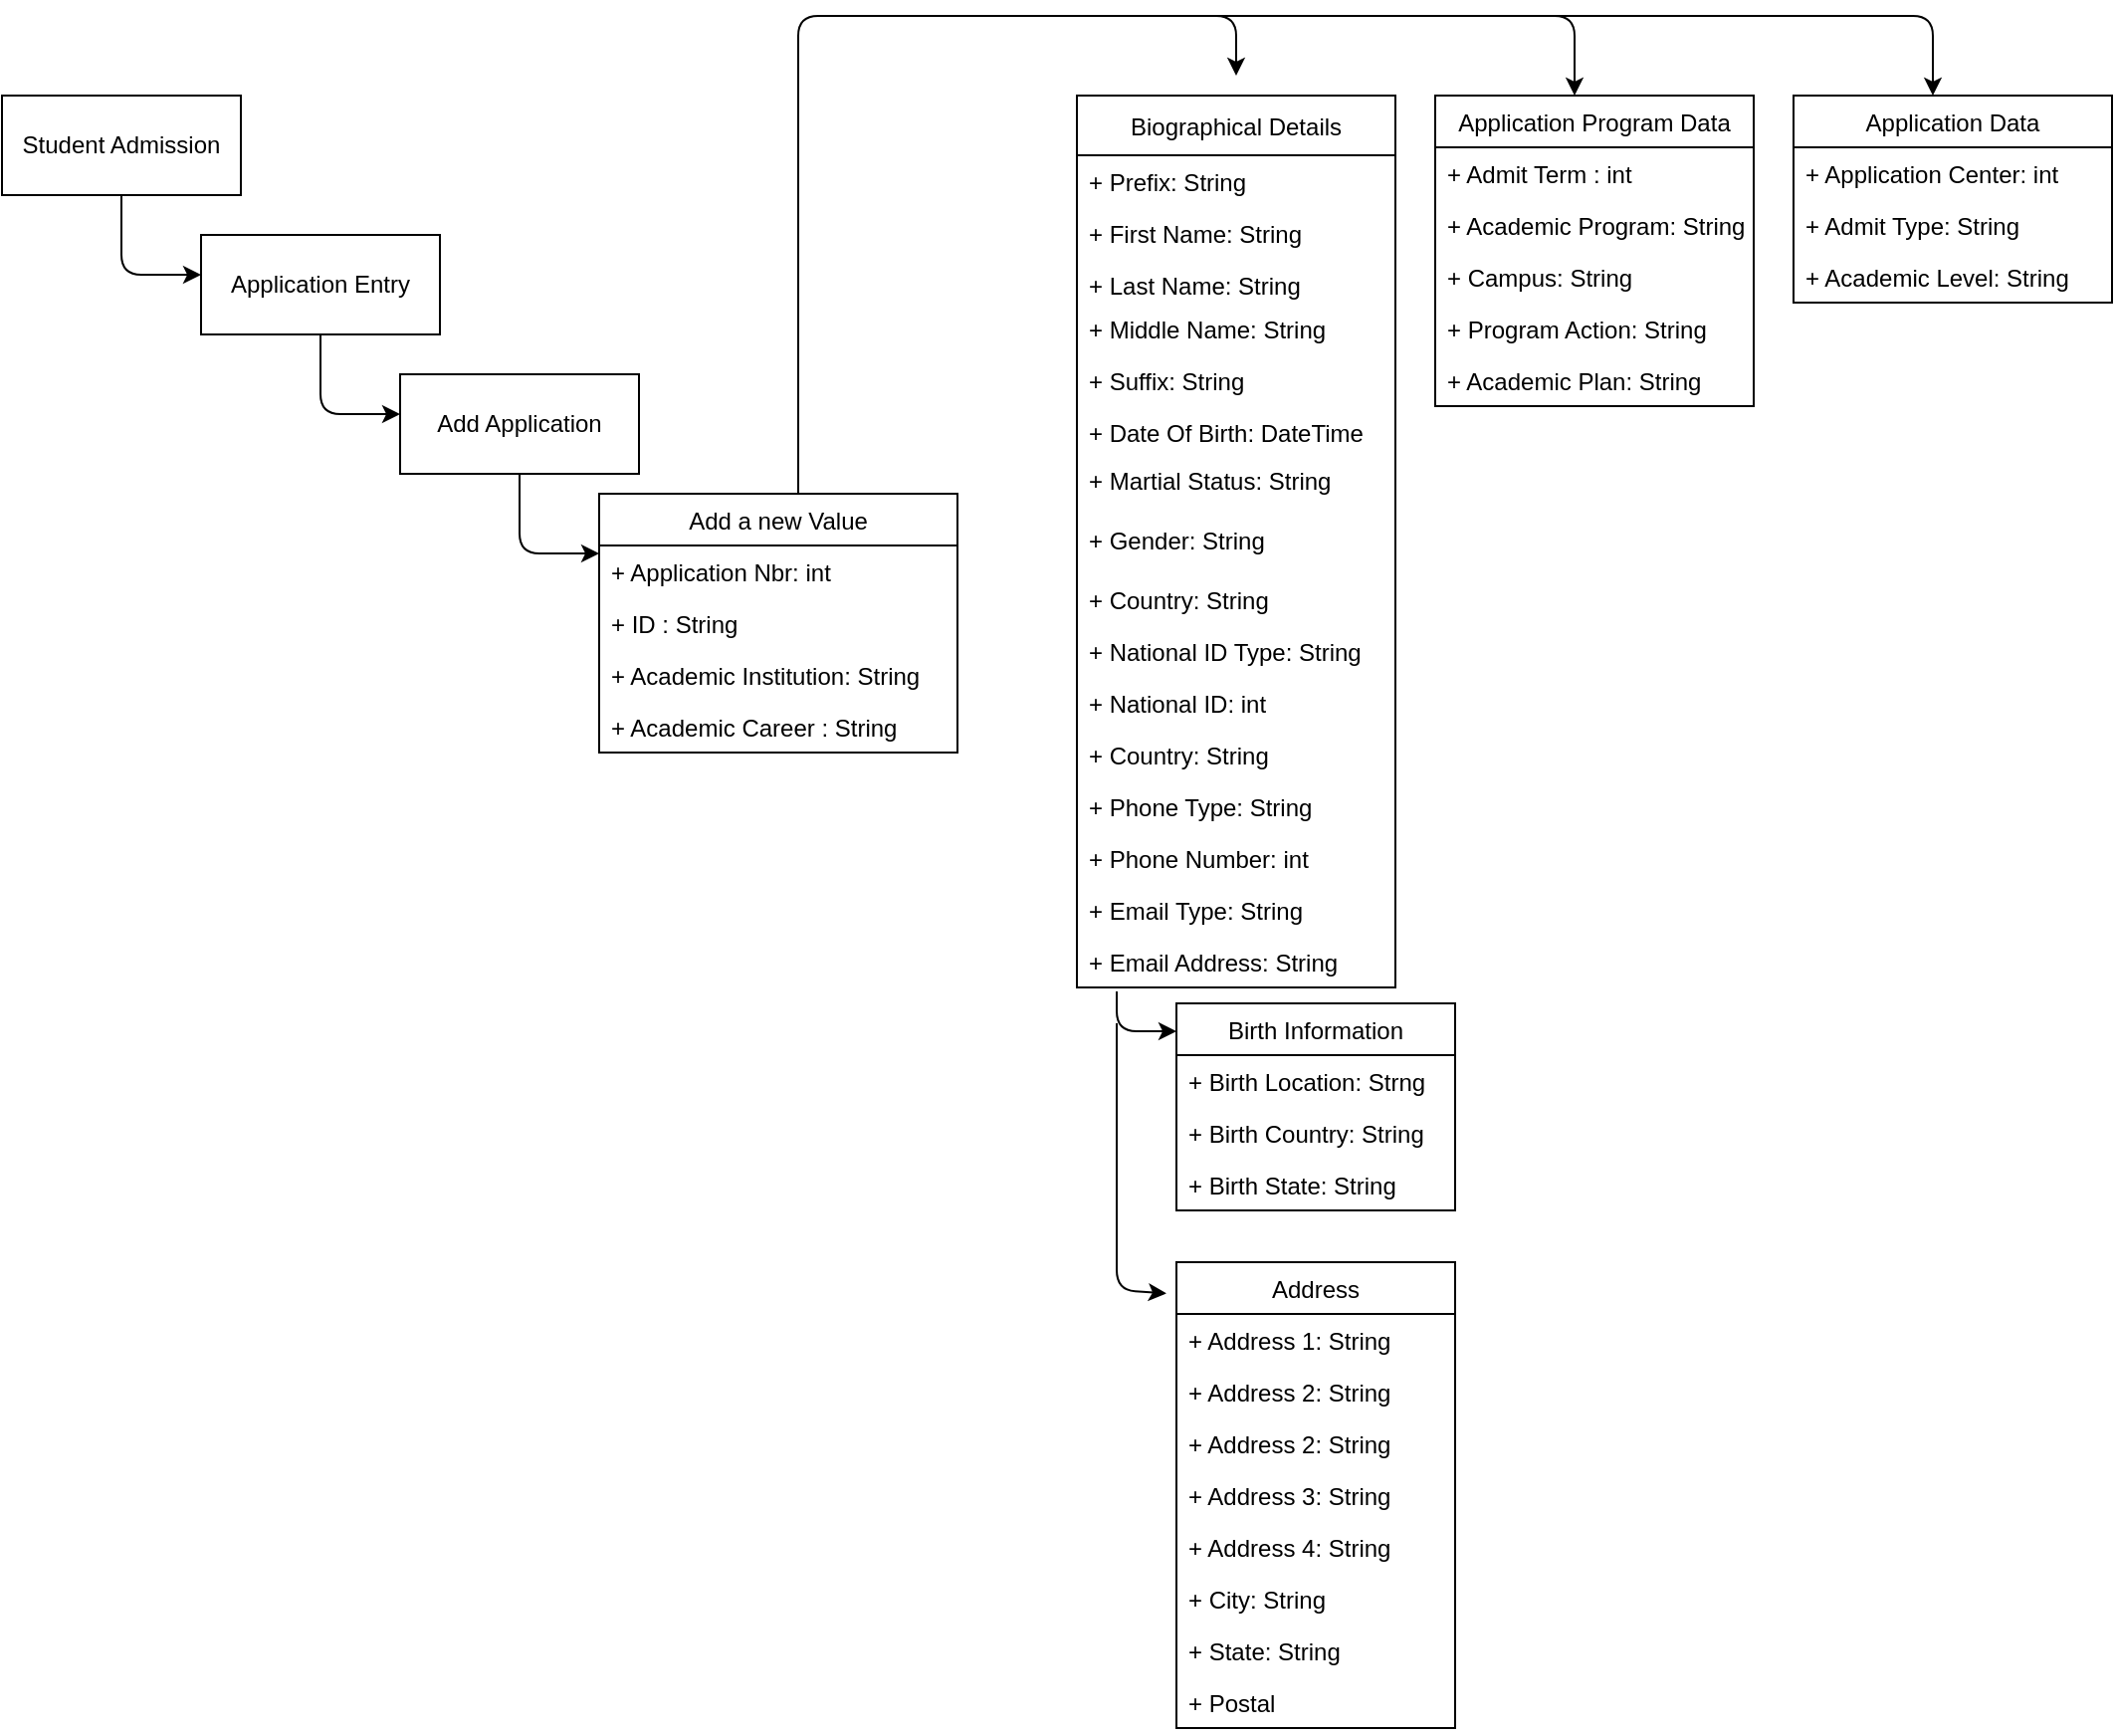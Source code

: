 <mxfile version="13.7.3" type="github"><diagram id="Xkr1ojVR8jTouUEQAdM9" name="Page-1"><mxGraphModel dx="862" dy="1582" grid="1" gridSize="10" guides="1" tooltips="1" connect="1" arrows="1" fold="1" page="1" pageScale="1" pageWidth="850" pageHeight="1100" math="0" shadow="0"><root><mxCell id="0"/><mxCell id="1" parent="0"/><mxCell id="yJipTLfowuC2AWkGN2Az-1" value="Student Admission" style="rounded=0;whiteSpace=wrap;html=1;" vertex="1" parent="1"><mxGeometry x="20" y="-440" width="120" height="50" as="geometry"/></mxCell><mxCell id="yJipTLfowuC2AWkGN2Az-3" value="" style="endArrow=classic;html=1;exitX=0.5;exitY=1;exitDx=0;exitDy=0;" edge="1" parent="1" source="yJipTLfowuC2AWkGN2Az-1"><mxGeometry width="50" height="50" relative="1" as="geometry"><mxPoint x="80" y="-330" as="sourcePoint"/><mxPoint x="120" y="-350" as="targetPoint"/><Array as="points"><mxPoint x="80" y="-350"/></Array></mxGeometry></mxCell><mxCell id="yJipTLfowuC2AWkGN2Az-4" value="Application Entry" style="rounded=0;whiteSpace=wrap;html=1;" vertex="1" parent="1"><mxGeometry x="120" y="-370" width="120" height="50" as="geometry"/></mxCell><mxCell id="yJipTLfowuC2AWkGN2Az-5" value="" style="endArrow=classic;html=1;exitX=0.5;exitY=1;exitDx=0;exitDy=0;" edge="1" parent="1"><mxGeometry width="50" height="50" relative="1" as="geometry"><mxPoint x="180" y="-320" as="sourcePoint"/><mxPoint x="220" y="-280" as="targetPoint"/><Array as="points"><mxPoint x="180" y="-280"/></Array></mxGeometry></mxCell><mxCell id="yJipTLfowuC2AWkGN2Az-7" value="Add Application" style="rounded=0;whiteSpace=wrap;html=1;" vertex="1" parent="1"><mxGeometry x="220" y="-300" width="120" height="50" as="geometry"/></mxCell><mxCell id="yJipTLfowuC2AWkGN2Az-8" value="" style="endArrow=classic;html=1;exitX=0.5;exitY=1;exitDx=0;exitDy=0;" edge="1" parent="1"><mxGeometry width="50" height="50" relative="1" as="geometry"><mxPoint x="280" y="-250" as="sourcePoint"/><mxPoint x="320" y="-210" as="targetPoint"/><Array as="points"><mxPoint x="280" y="-210"/></Array></mxGeometry></mxCell><mxCell id="yJipTLfowuC2AWkGN2Az-13" value="Add a new Value" style="swimlane;fontStyle=0;childLayout=stackLayout;horizontal=1;startSize=26;fillColor=none;horizontalStack=0;resizeParent=1;resizeParentMax=0;resizeLast=0;collapsible=1;marginBottom=0;" vertex="1" parent="1"><mxGeometry x="320" y="-240" width="180" height="130" as="geometry"/></mxCell><mxCell id="yJipTLfowuC2AWkGN2Az-14" value="+ Application Nbr: int" style="text;strokeColor=none;fillColor=none;align=left;verticalAlign=top;spacingLeft=4;spacingRight=4;overflow=hidden;rotatable=0;points=[[0,0.5],[1,0.5]];portConstraint=eastwest;" vertex="1" parent="yJipTLfowuC2AWkGN2Az-13"><mxGeometry y="26" width="180" height="26" as="geometry"/></mxCell><mxCell id="yJipTLfowuC2AWkGN2Az-15" value="+ ID : String" style="text;strokeColor=none;fillColor=none;align=left;verticalAlign=top;spacingLeft=4;spacingRight=4;overflow=hidden;rotatable=0;points=[[0,0.5],[1,0.5]];portConstraint=eastwest;" vertex="1" parent="yJipTLfowuC2AWkGN2Az-13"><mxGeometry y="52" width="180" height="26" as="geometry"/></mxCell><mxCell id="yJipTLfowuC2AWkGN2Az-16" value="+ Academic Institution: String" style="text;strokeColor=none;fillColor=none;align=left;verticalAlign=top;spacingLeft=4;spacingRight=4;overflow=hidden;rotatable=0;points=[[0,0.5],[1,0.5]];portConstraint=eastwest;" vertex="1" parent="yJipTLfowuC2AWkGN2Az-13"><mxGeometry y="78" width="180" height="26" as="geometry"/></mxCell><mxCell id="yJipTLfowuC2AWkGN2Az-17" value="+ Academic Career : String" style="text;strokeColor=none;fillColor=none;align=left;verticalAlign=top;spacingLeft=4;spacingRight=4;overflow=hidden;rotatable=0;points=[[0,0.5],[1,0.5]];portConstraint=eastwest;" vertex="1" parent="yJipTLfowuC2AWkGN2Az-13"><mxGeometry y="104" width="180" height="26" as="geometry"/></mxCell><mxCell id="yJipTLfowuC2AWkGN2Az-19" value="Biographical Details" style="swimlane;fontStyle=0;childLayout=stackLayout;horizontal=1;startSize=30;fillColor=none;horizontalStack=0;resizeParent=1;resizeParentMax=0;resizeLast=0;collapsible=1;marginBottom=0;" vertex="1" parent="1"><mxGeometry x="560" y="-440" width="160" height="448" as="geometry"/></mxCell><mxCell id="yJipTLfowuC2AWkGN2Az-20" value="+ Prefix: String" style="text;strokeColor=none;fillColor=none;align=left;verticalAlign=top;spacingLeft=4;spacingRight=4;overflow=hidden;rotatable=0;points=[[0,0.5],[1,0.5]];portConstraint=eastwest;" vertex="1" parent="yJipTLfowuC2AWkGN2Az-19"><mxGeometry y="30" width="160" height="26" as="geometry"/></mxCell><mxCell id="yJipTLfowuC2AWkGN2Az-21" value="+ First Name: String" style="text;strokeColor=none;fillColor=none;align=left;verticalAlign=top;spacingLeft=4;spacingRight=4;overflow=hidden;rotatable=0;points=[[0,0.5],[1,0.5]];portConstraint=eastwest;" vertex="1" parent="yJipTLfowuC2AWkGN2Az-19"><mxGeometry y="56" width="160" height="26" as="geometry"/></mxCell><mxCell id="yJipTLfowuC2AWkGN2Az-36" value="+ Last Name: String " style="text;strokeColor=none;fillColor=none;align=left;verticalAlign=top;spacingLeft=4;spacingRight=4;overflow=hidden;rotatable=0;points=[[0,0.5],[1,0.5]];portConstraint=eastwest;" vertex="1" parent="yJipTLfowuC2AWkGN2Az-19"><mxGeometry y="82" width="160" height="22" as="geometry"/></mxCell><mxCell id="yJipTLfowuC2AWkGN2Az-22" value="+ Middle Name: String" style="text;strokeColor=none;fillColor=none;align=left;verticalAlign=top;spacingLeft=4;spacingRight=4;overflow=hidden;rotatable=0;points=[[0,0.5],[1,0.5]];portConstraint=eastwest;" vertex="1" parent="yJipTLfowuC2AWkGN2Az-19"><mxGeometry y="104" width="160" height="26" as="geometry"/></mxCell><mxCell id="yJipTLfowuC2AWkGN2Az-37" value="+ Suffix: String" style="text;strokeColor=none;fillColor=none;align=left;verticalAlign=top;spacingLeft=4;spacingRight=4;overflow=hidden;rotatable=0;points=[[0,0.5],[1,0.5]];portConstraint=eastwest;" vertex="1" parent="yJipTLfowuC2AWkGN2Az-19"><mxGeometry y="130" width="160" height="26" as="geometry"/></mxCell><mxCell id="yJipTLfowuC2AWkGN2Az-38" value="+ Date Of Birth: DateTime " style="text;strokeColor=none;fillColor=none;align=left;verticalAlign=top;spacingLeft=4;spacingRight=4;overflow=hidden;rotatable=0;points=[[0,0.5],[1,0.5]];portConstraint=eastwest;" vertex="1" parent="yJipTLfowuC2AWkGN2Az-19"><mxGeometry y="156" width="160" height="24" as="geometry"/></mxCell><mxCell id="yJipTLfowuC2AWkGN2Az-50" value="+ Martial Status: String" style="text;strokeColor=none;fillColor=none;align=left;verticalAlign=top;spacingLeft=4;spacingRight=4;overflow=hidden;rotatable=0;points=[[0,0.5],[1,0.5]];portConstraint=eastwest;" vertex="1" parent="yJipTLfowuC2AWkGN2Az-19"><mxGeometry y="180" width="160" height="60" as="geometry"/></mxCell><mxCell id="yJipTLfowuC2AWkGN2Az-52" value="+ Country: String" style="text;strokeColor=none;fillColor=none;align=left;verticalAlign=top;spacingLeft=4;spacingRight=4;overflow=hidden;rotatable=0;points=[[0,0.5],[1,0.5]];portConstraint=eastwest;" vertex="1" parent="yJipTLfowuC2AWkGN2Az-19"><mxGeometry y="240" width="160" height="26" as="geometry"/></mxCell><mxCell id="yJipTLfowuC2AWkGN2Az-53" value="+ National ID Type: String" style="text;strokeColor=none;fillColor=none;align=left;verticalAlign=top;spacingLeft=4;spacingRight=4;overflow=hidden;rotatable=0;points=[[0,0.5],[1,0.5]];portConstraint=eastwest;" vertex="1" parent="yJipTLfowuC2AWkGN2Az-19"><mxGeometry y="266" width="160" height="26" as="geometry"/></mxCell><mxCell id="yJipTLfowuC2AWkGN2Az-54" value="+ National ID: int" style="text;strokeColor=none;fillColor=none;align=left;verticalAlign=top;spacingLeft=4;spacingRight=4;overflow=hidden;rotatable=0;points=[[0,0.5],[1,0.5]];portConstraint=eastwest;" vertex="1" parent="yJipTLfowuC2AWkGN2Az-19"><mxGeometry y="292" width="160" height="26" as="geometry"/></mxCell><mxCell id="yJipTLfowuC2AWkGN2Az-66" value="+ Country: String" style="text;strokeColor=none;fillColor=none;align=left;verticalAlign=top;spacingLeft=4;spacingRight=4;overflow=hidden;rotatable=0;points=[[0,0.5],[1,0.5]];portConstraint=eastwest;" vertex="1" parent="yJipTLfowuC2AWkGN2Az-19"><mxGeometry y="318" width="160" height="26" as="geometry"/></mxCell><mxCell id="yJipTLfowuC2AWkGN2Az-86" value="+ Phone Type: String" style="text;strokeColor=none;fillColor=none;align=left;verticalAlign=top;spacingLeft=4;spacingRight=4;overflow=hidden;rotatable=0;points=[[0,0.5],[1,0.5]];portConstraint=eastwest;" vertex="1" parent="yJipTLfowuC2AWkGN2Az-19"><mxGeometry y="344" width="160" height="26" as="geometry"/></mxCell><mxCell id="yJipTLfowuC2AWkGN2Az-87" value="+ Phone Number: int" style="text;strokeColor=none;fillColor=none;align=left;verticalAlign=top;spacingLeft=4;spacingRight=4;overflow=hidden;rotatable=0;points=[[0,0.5],[1,0.5]];portConstraint=eastwest;" vertex="1" parent="yJipTLfowuC2AWkGN2Az-19"><mxGeometry y="370" width="160" height="26" as="geometry"/></mxCell><mxCell id="yJipTLfowuC2AWkGN2Az-88" value="+ Email Type: String" style="text;strokeColor=none;fillColor=none;align=left;verticalAlign=top;spacingLeft=4;spacingRight=4;overflow=hidden;rotatable=0;points=[[0,0.5],[1,0.5]];portConstraint=eastwest;" vertex="1" parent="yJipTLfowuC2AWkGN2Az-19"><mxGeometry y="396" width="160" height="26" as="geometry"/></mxCell><mxCell id="yJipTLfowuC2AWkGN2Az-89" value="+ Email Address: String" style="text;strokeColor=none;fillColor=none;align=left;verticalAlign=top;spacingLeft=4;spacingRight=4;overflow=hidden;rotatable=0;points=[[0,0.5],[1,0.5]];portConstraint=eastwest;" vertex="1" parent="yJipTLfowuC2AWkGN2Az-19"><mxGeometry y="422" width="160" height="26" as="geometry"/></mxCell><mxCell id="yJipTLfowuC2AWkGN2Az-23" value="" style="endArrow=classic;html=1;" edge="1" parent="1"><mxGeometry width="50" height="50" relative="1" as="geometry"><mxPoint x="420" y="-240" as="sourcePoint"/><mxPoint x="640" y="-450" as="targetPoint"/><Array as="points"><mxPoint x="420" y="-480"/><mxPoint x="640" y="-480"/></Array></mxGeometry></mxCell><mxCell id="yJipTLfowuC2AWkGN2Az-25" value="" style="endArrow=classic;html=1;" edge="1" parent="1"><mxGeometry width="50" height="50" relative="1" as="geometry"><mxPoint x="620" y="-480" as="sourcePoint"/><mxPoint x="810" y="-440" as="targetPoint"/><Array as="points"><mxPoint x="810" y="-480"/></Array></mxGeometry></mxCell><mxCell id="yJipTLfowuC2AWkGN2Az-26" value="Application Program Data" style="swimlane;fontStyle=0;childLayout=stackLayout;horizontal=1;startSize=26;fillColor=none;horizontalStack=0;resizeParent=1;resizeParentMax=0;resizeLast=0;collapsible=1;marginBottom=0;" vertex="1" parent="1"><mxGeometry x="740" y="-440" width="160" height="156" as="geometry"/></mxCell><mxCell id="yJipTLfowuC2AWkGN2Az-27" value="+ Admit Term : int" style="text;strokeColor=none;fillColor=none;align=left;verticalAlign=top;spacingLeft=4;spacingRight=4;overflow=hidden;rotatable=0;points=[[0,0.5],[1,0.5]];portConstraint=eastwest;" vertex="1" parent="yJipTLfowuC2AWkGN2Az-26"><mxGeometry y="26" width="160" height="26" as="geometry"/></mxCell><mxCell id="yJipTLfowuC2AWkGN2Az-28" value="+ Academic Program: String" style="text;strokeColor=none;fillColor=none;align=left;verticalAlign=top;spacingLeft=4;spacingRight=4;overflow=hidden;rotatable=0;points=[[0,0.5],[1,0.5]];portConstraint=eastwest;" vertex="1" parent="yJipTLfowuC2AWkGN2Az-26"><mxGeometry y="52" width="160" height="26" as="geometry"/></mxCell><mxCell id="yJipTLfowuC2AWkGN2Az-29" value="+ Campus: String" style="text;strokeColor=none;fillColor=none;align=left;verticalAlign=top;spacingLeft=4;spacingRight=4;overflow=hidden;rotatable=0;points=[[0,0.5],[1,0.5]];portConstraint=eastwest;" vertex="1" parent="yJipTLfowuC2AWkGN2Az-26"><mxGeometry y="78" width="160" height="26" as="geometry"/></mxCell><mxCell id="yJipTLfowuC2AWkGN2Az-90" value="+ Program Action: String" style="text;strokeColor=none;fillColor=none;align=left;verticalAlign=top;spacingLeft=4;spacingRight=4;overflow=hidden;rotatable=0;points=[[0,0.5],[1,0.5]];portConstraint=eastwest;" vertex="1" parent="yJipTLfowuC2AWkGN2Az-26"><mxGeometry y="104" width="160" height="26" as="geometry"/></mxCell><mxCell id="yJipTLfowuC2AWkGN2Az-91" value="+ Academic Plan: String" style="text;strokeColor=none;fillColor=none;align=left;verticalAlign=top;spacingLeft=4;spacingRight=4;overflow=hidden;rotatable=0;points=[[0,0.5],[1,0.5]];portConstraint=eastwest;" vertex="1" parent="yJipTLfowuC2AWkGN2Az-26"><mxGeometry y="130" width="160" height="26" as="geometry"/></mxCell><mxCell id="yJipTLfowuC2AWkGN2Az-30" value="" style="endArrow=classic;html=1;" edge="1" parent="1"><mxGeometry width="50" height="50" relative="1" as="geometry"><mxPoint x="800" y="-480" as="sourcePoint"/><mxPoint x="990" y="-440" as="targetPoint"/><Array as="points"><mxPoint x="990" y="-480"/></Array></mxGeometry></mxCell><mxCell id="yJipTLfowuC2AWkGN2Az-39" value="" style="endArrow=classic;html=1;" edge="1" parent="1"><mxGeometry width="50" height="50" relative="1" as="geometry"><mxPoint x="580" y="10" as="sourcePoint"/><mxPoint x="610" y="30" as="targetPoint"/><Array as="points"><mxPoint x="580" y="30"/></Array></mxGeometry></mxCell><mxCell id="yJipTLfowuC2AWkGN2Az-51" value="+ Gender: String" style="text;strokeColor=none;fillColor=none;align=left;verticalAlign=top;spacingLeft=4;spacingRight=4;overflow=hidden;rotatable=0;points=[[0,0.5],[1,0.5]];portConstraint=eastwest;" vertex="1" parent="1"><mxGeometry x="560" y="-230" width="160" height="26" as="geometry"/></mxCell><mxCell id="yJipTLfowuC2AWkGN2Az-68" value="" style="endArrow=classic;html=1;entryX=-0.036;entryY=0.067;entryDx=0;entryDy=0;entryPerimeter=0;" edge="1" parent="1" target="yJipTLfowuC2AWkGN2Az-74"><mxGeometry width="50" height="50" relative="1" as="geometry"><mxPoint x="580" y="26" as="sourcePoint"/><mxPoint x="610" y="186" as="targetPoint"/><Array as="points"><mxPoint x="580" y="160"/></Array></mxGeometry></mxCell><mxCell id="yJipTLfowuC2AWkGN2Az-45" value="Birth Information" style="swimlane;fontStyle=0;childLayout=stackLayout;horizontal=1;startSize=26;fillColor=none;horizontalStack=0;resizeParent=1;resizeParentMax=0;resizeLast=0;collapsible=1;marginBottom=0;" vertex="1" parent="1"><mxGeometry x="610" y="16" width="140" height="104" as="geometry"><mxRectangle x="670" y="-90" width="120" height="26" as="alternateBounds"/></mxGeometry></mxCell><mxCell id="yJipTLfowuC2AWkGN2Az-46" value="+ Birth Location: Strng" style="text;strokeColor=none;fillColor=none;align=left;verticalAlign=top;spacingLeft=4;spacingRight=4;overflow=hidden;rotatable=0;points=[[0,0.5],[1,0.5]];portConstraint=eastwest;" vertex="1" parent="yJipTLfowuC2AWkGN2Az-45"><mxGeometry y="26" width="140" height="26" as="geometry"/></mxCell><mxCell id="yJipTLfowuC2AWkGN2Az-47" value="+ Birth Country: String" style="text;strokeColor=none;fillColor=none;align=left;verticalAlign=top;spacingLeft=4;spacingRight=4;overflow=hidden;rotatable=0;points=[[0,0.5],[1,0.5]];portConstraint=eastwest;" vertex="1" parent="yJipTLfowuC2AWkGN2Az-45"><mxGeometry y="52" width="140" height="26" as="geometry"/></mxCell><mxCell id="yJipTLfowuC2AWkGN2Az-48" value="+ Birth State: String" style="text;strokeColor=none;fillColor=none;align=left;verticalAlign=top;spacingLeft=4;spacingRight=4;overflow=hidden;rotatable=0;points=[[0,0.5],[1,0.5]];portConstraint=eastwest;" vertex="1" parent="yJipTLfowuC2AWkGN2Az-45"><mxGeometry y="78" width="140" height="26" as="geometry"/></mxCell><mxCell id="yJipTLfowuC2AWkGN2Az-74" value="Address" style="swimlane;fontStyle=0;childLayout=stackLayout;horizontal=1;startSize=26;fillColor=none;horizontalStack=0;resizeParent=1;resizeParentMax=0;resizeLast=0;collapsible=1;marginBottom=0;" vertex="1" parent="1"><mxGeometry x="610" y="146" width="140" height="234" as="geometry"/></mxCell><mxCell id="yJipTLfowuC2AWkGN2Az-75" value="+ Address 1: String" style="text;strokeColor=none;fillColor=none;align=left;verticalAlign=top;spacingLeft=4;spacingRight=4;overflow=hidden;rotatable=0;points=[[0,0.5],[1,0.5]];portConstraint=eastwest;" vertex="1" parent="yJipTLfowuC2AWkGN2Az-74"><mxGeometry y="26" width="140" height="26" as="geometry"/></mxCell><mxCell id="yJipTLfowuC2AWkGN2Az-85" value="+ Address 2: String" style="text;strokeColor=none;fillColor=none;align=left;verticalAlign=top;spacingLeft=4;spacingRight=4;overflow=hidden;rotatable=0;points=[[0,0.5],[1,0.5]];portConstraint=eastwest;" vertex="1" parent="yJipTLfowuC2AWkGN2Az-74"><mxGeometry y="52" width="140" height="26" as="geometry"/></mxCell><mxCell id="yJipTLfowuC2AWkGN2Az-76" value="+ Address 2: String" style="text;strokeColor=none;fillColor=none;align=left;verticalAlign=top;spacingLeft=4;spacingRight=4;overflow=hidden;rotatable=0;points=[[0,0.5],[1,0.5]];portConstraint=eastwest;" vertex="1" parent="yJipTLfowuC2AWkGN2Az-74"><mxGeometry y="78" width="140" height="26" as="geometry"/></mxCell><mxCell id="yJipTLfowuC2AWkGN2Az-77" value="+ Address 3: String" style="text;strokeColor=none;fillColor=none;align=left;verticalAlign=top;spacingLeft=4;spacingRight=4;overflow=hidden;rotatable=0;points=[[0,0.5],[1,0.5]];portConstraint=eastwest;" vertex="1" parent="yJipTLfowuC2AWkGN2Az-74"><mxGeometry y="104" width="140" height="26" as="geometry"/></mxCell><mxCell id="yJipTLfowuC2AWkGN2Az-78" value="+ Address 4: String" style="text;strokeColor=none;fillColor=none;align=left;verticalAlign=top;spacingLeft=4;spacingRight=4;overflow=hidden;rotatable=0;points=[[0,0.5],[1,0.5]];portConstraint=eastwest;" vertex="1" parent="yJipTLfowuC2AWkGN2Az-74"><mxGeometry y="130" width="140" height="26" as="geometry"/></mxCell><mxCell id="yJipTLfowuC2AWkGN2Az-82" value="+ City: String" style="text;strokeColor=none;fillColor=none;align=left;verticalAlign=top;spacingLeft=4;spacingRight=4;overflow=hidden;rotatable=0;points=[[0,0.5],[1,0.5]];portConstraint=eastwest;" vertex="1" parent="yJipTLfowuC2AWkGN2Az-74"><mxGeometry y="156" width="140" height="26" as="geometry"/></mxCell><mxCell id="yJipTLfowuC2AWkGN2Az-83" value="+ State: String" style="text;strokeColor=none;fillColor=none;align=left;verticalAlign=top;spacingLeft=4;spacingRight=4;overflow=hidden;rotatable=0;points=[[0,0.5],[1,0.5]];portConstraint=eastwest;" vertex="1" parent="yJipTLfowuC2AWkGN2Az-74"><mxGeometry y="182" width="140" height="26" as="geometry"/></mxCell><mxCell id="yJipTLfowuC2AWkGN2Az-84" value="+ Postal" style="text;strokeColor=none;fillColor=none;align=left;verticalAlign=top;spacingLeft=4;spacingRight=4;overflow=hidden;rotatable=0;points=[[0,0.5],[1,0.5]];portConstraint=eastwest;" vertex="1" parent="yJipTLfowuC2AWkGN2Az-74"><mxGeometry y="208" width="140" height="26" as="geometry"/></mxCell><mxCell id="yJipTLfowuC2AWkGN2Az-31" value="Application Data" style="swimlane;fontStyle=0;childLayout=stackLayout;horizontal=1;startSize=26;fillColor=none;horizontalStack=0;resizeParent=1;resizeParentMax=0;resizeLast=0;collapsible=1;marginBottom=0;" vertex="1" parent="1"><mxGeometry x="920" y="-440" width="160" height="104" as="geometry"/></mxCell><mxCell id="yJipTLfowuC2AWkGN2Az-32" value="+ Application Center: int" style="text;strokeColor=none;fillColor=none;align=left;verticalAlign=top;spacingLeft=4;spacingRight=4;overflow=hidden;rotatable=0;points=[[0,0.5],[1,0.5]];portConstraint=eastwest;" vertex="1" parent="yJipTLfowuC2AWkGN2Az-31"><mxGeometry y="26" width="160" height="26" as="geometry"/></mxCell><mxCell id="yJipTLfowuC2AWkGN2Az-33" value="+ Admit Type: String" style="text;strokeColor=none;fillColor=none;align=left;verticalAlign=top;spacingLeft=4;spacingRight=4;overflow=hidden;rotatable=0;points=[[0,0.5],[1,0.5]];portConstraint=eastwest;" vertex="1" parent="yJipTLfowuC2AWkGN2Az-31"><mxGeometry y="52" width="160" height="26" as="geometry"/></mxCell><mxCell id="yJipTLfowuC2AWkGN2Az-34" value="+ Academic Level: String" style="text;strokeColor=none;fillColor=none;align=left;verticalAlign=top;spacingLeft=4;spacingRight=4;overflow=hidden;rotatable=0;points=[[0,0.5],[1,0.5]];portConstraint=eastwest;" vertex="1" parent="yJipTLfowuC2AWkGN2Az-31"><mxGeometry y="78" width="160" height="26" as="geometry"/></mxCell></root></mxGraphModel></diagram></mxfile>